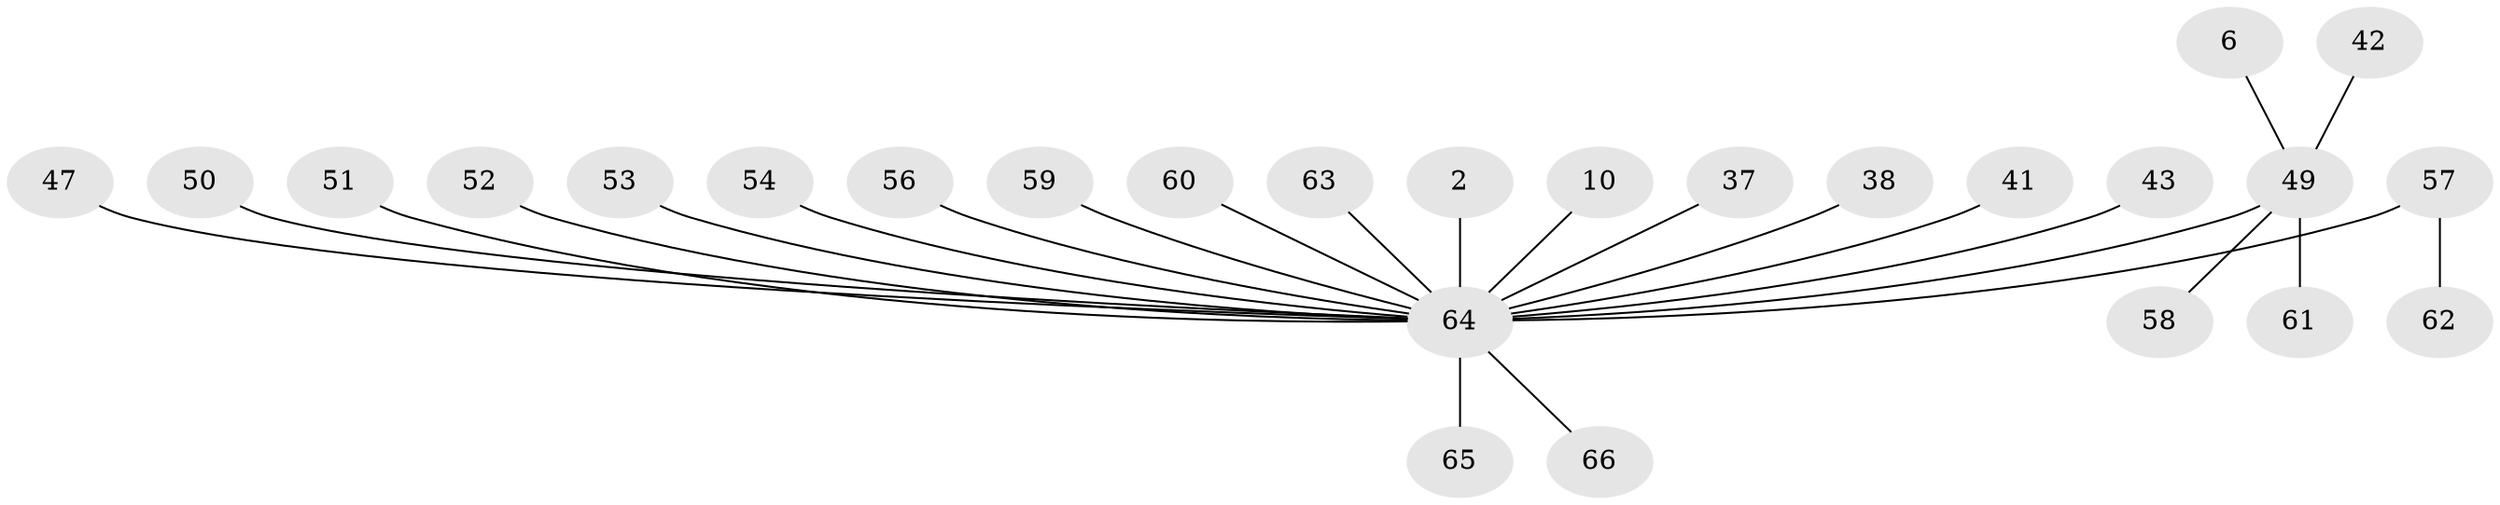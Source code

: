 // original degree distribution, {17: 0.015151515151515152, 2: 0.22727272727272727, 10: 0.015151515151515152, 9: 0.030303030303030304, 1: 0.5454545454545454, 16: 0.015151515151515152, 4: 0.045454545454545456, 3: 0.10606060606060606}
// Generated by graph-tools (version 1.1) at 2025/50/03/04/25 21:50:12]
// undirected, 26 vertices, 25 edges
graph export_dot {
graph [start="1"]
  node [color=gray90,style=filled];
  2;
  6 [super="+4"];
  10;
  37;
  38;
  41;
  42;
  43;
  47;
  49 [super="+3"];
  50 [super="+31"];
  51 [super="+44"];
  52 [super="+29"];
  53 [super="+34"];
  54 [super="+33+45+46"];
  56;
  57 [super="+26+40"];
  58;
  59 [super="+39"];
  60 [super="+16"];
  61;
  62;
  63;
  64 [super="+8+14+18+22+55+7+23+24+28+30+35+36"];
  65 [super="+12"];
  66;
  2 -- 64 [weight=2];
  6 -- 49;
  10 -- 64 [weight=2];
  37 -- 64;
  38 -- 64;
  41 -- 64;
  42 -- 49;
  43 -- 64;
  47 -- 64;
  49 -- 58;
  49 -- 61;
  49 -- 64 [weight=5];
  50 -- 64;
  51 -- 64 [weight=3];
  52 -- 64;
  53 -- 64;
  54 -- 64 [weight=2];
  56 -- 64;
  57 -- 62;
  57 -- 64 [weight=3];
  59 -- 64 [weight=2];
  60 -- 64;
  63 -- 64;
  64 -- 66;
  64 -- 65 [weight=2];
}
